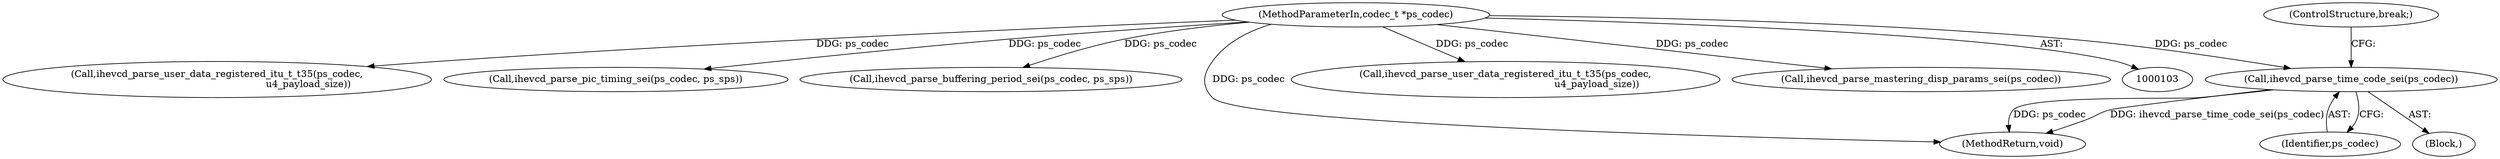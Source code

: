 digraph "0_Android_9f0fb67540d2259e4930d9bd5f1a1a6fb95af862@pointer" {
"1000198" [label="(Call,ihevcd_parse_time_code_sei(ps_codec))"];
"1000104" [label="(MethodParameterIn,codec_t *ps_codec)"];
"1000104" [label="(MethodParameterIn,codec_t *ps_codec)"];
"1000199" [label="(Identifier,ps_codec)"];
"1000220" [label="(Call,ihevcd_parse_user_data_registered_itu_t_t35(ps_codec,\n                                                            u4_payload_size))"];
"1000186" [label="(Call,ihevcd_parse_pic_timing_sei(ps_codec, ps_sps))"];
"1000174" [label="(Call,ihevcd_parse_buffering_period_sei(ps_codec, ps_sps))"];
"1000352" [label="(MethodReturn,void)"];
"1000252" [label="(Call,ihevcd_parse_user_data_registered_itu_t_t35(ps_codec,\n                                                            u4_payload_size))"];
"1000200" [label="(ControlStructure,break;)"];
"1000198" [label="(Call,ihevcd_parse_time_code_sei(ps_codec))"];
"1000209" [label="(Call,ihevcd_parse_mastering_disp_params_sei(ps_codec))"];
"1000165" [label="(Block,)"];
"1000198" -> "1000165"  [label="AST: "];
"1000198" -> "1000199"  [label="CFG: "];
"1000199" -> "1000198"  [label="AST: "];
"1000200" -> "1000198"  [label="CFG: "];
"1000198" -> "1000352"  [label="DDG: ps_codec"];
"1000198" -> "1000352"  [label="DDG: ihevcd_parse_time_code_sei(ps_codec)"];
"1000104" -> "1000198"  [label="DDG: ps_codec"];
"1000104" -> "1000103"  [label="AST: "];
"1000104" -> "1000352"  [label="DDG: ps_codec"];
"1000104" -> "1000174"  [label="DDG: ps_codec"];
"1000104" -> "1000186"  [label="DDG: ps_codec"];
"1000104" -> "1000209"  [label="DDG: ps_codec"];
"1000104" -> "1000220"  [label="DDG: ps_codec"];
"1000104" -> "1000252"  [label="DDG: ps_codec"];
}
